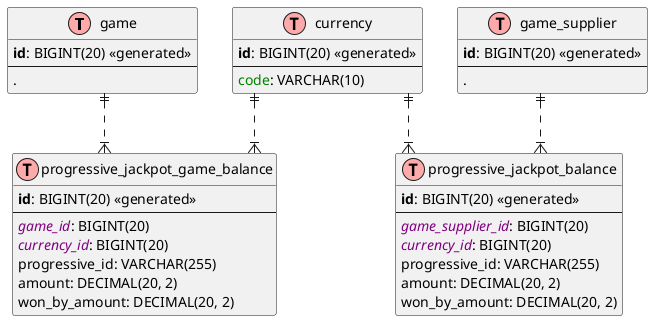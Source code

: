 [plantuml]
----
@startuml
skinparam linetype ortho

!define T(name,desc) class name as "desc" << (T,#FFAAAA) >>
!define pk(x) <b>x</b>
!define fk(x) <color:purple><i>x</i></color>
!define unique(x) <color:green>x</color>
!define nn(x) <u>x</u>

T(g, "game") {
    pk(id): BIGINT(20) <<generated>>
    --
    .
}

T(c, "currency") {
    pk(id): BIGINT(20) <<generated>>
    --
    unique(code): VARCHAR(10)
}

T(gs, "game_supplier") {
    pk(id): BIGINT(20) <<generated>>
    --
    .
}

T(pjgb, "progressive_jackpot_game_balance") {
    pk(id): BIGINT(20) <<generated>>
    --
    fk(game_id): BIGINT(20)
    fk(currency_id): BIGINT(20)
    progressive_id: VARCHAR(255)
    amount: DECIMAL(20, 2)
    won_by_amount: DECIMAL(20, 2)
}

T(pjb, "progressive_jackpot_balance") {
    pk(id): BIGINT(20) <<generated>>
    --
    fk(game_supplier_id): BIGINT(20)
    fk(currency_id): BIGINT(20)
    progressive_id: VARCHAR(255)
    amount: DECIMAL(20, 2)
    won_by_amount: DECIMAL(20, 2)
}
g ||..|{ pjgb
c ||..|{ pjgb
gs ||..|{ pjb
c ||..|{ pjb
@enduml
----